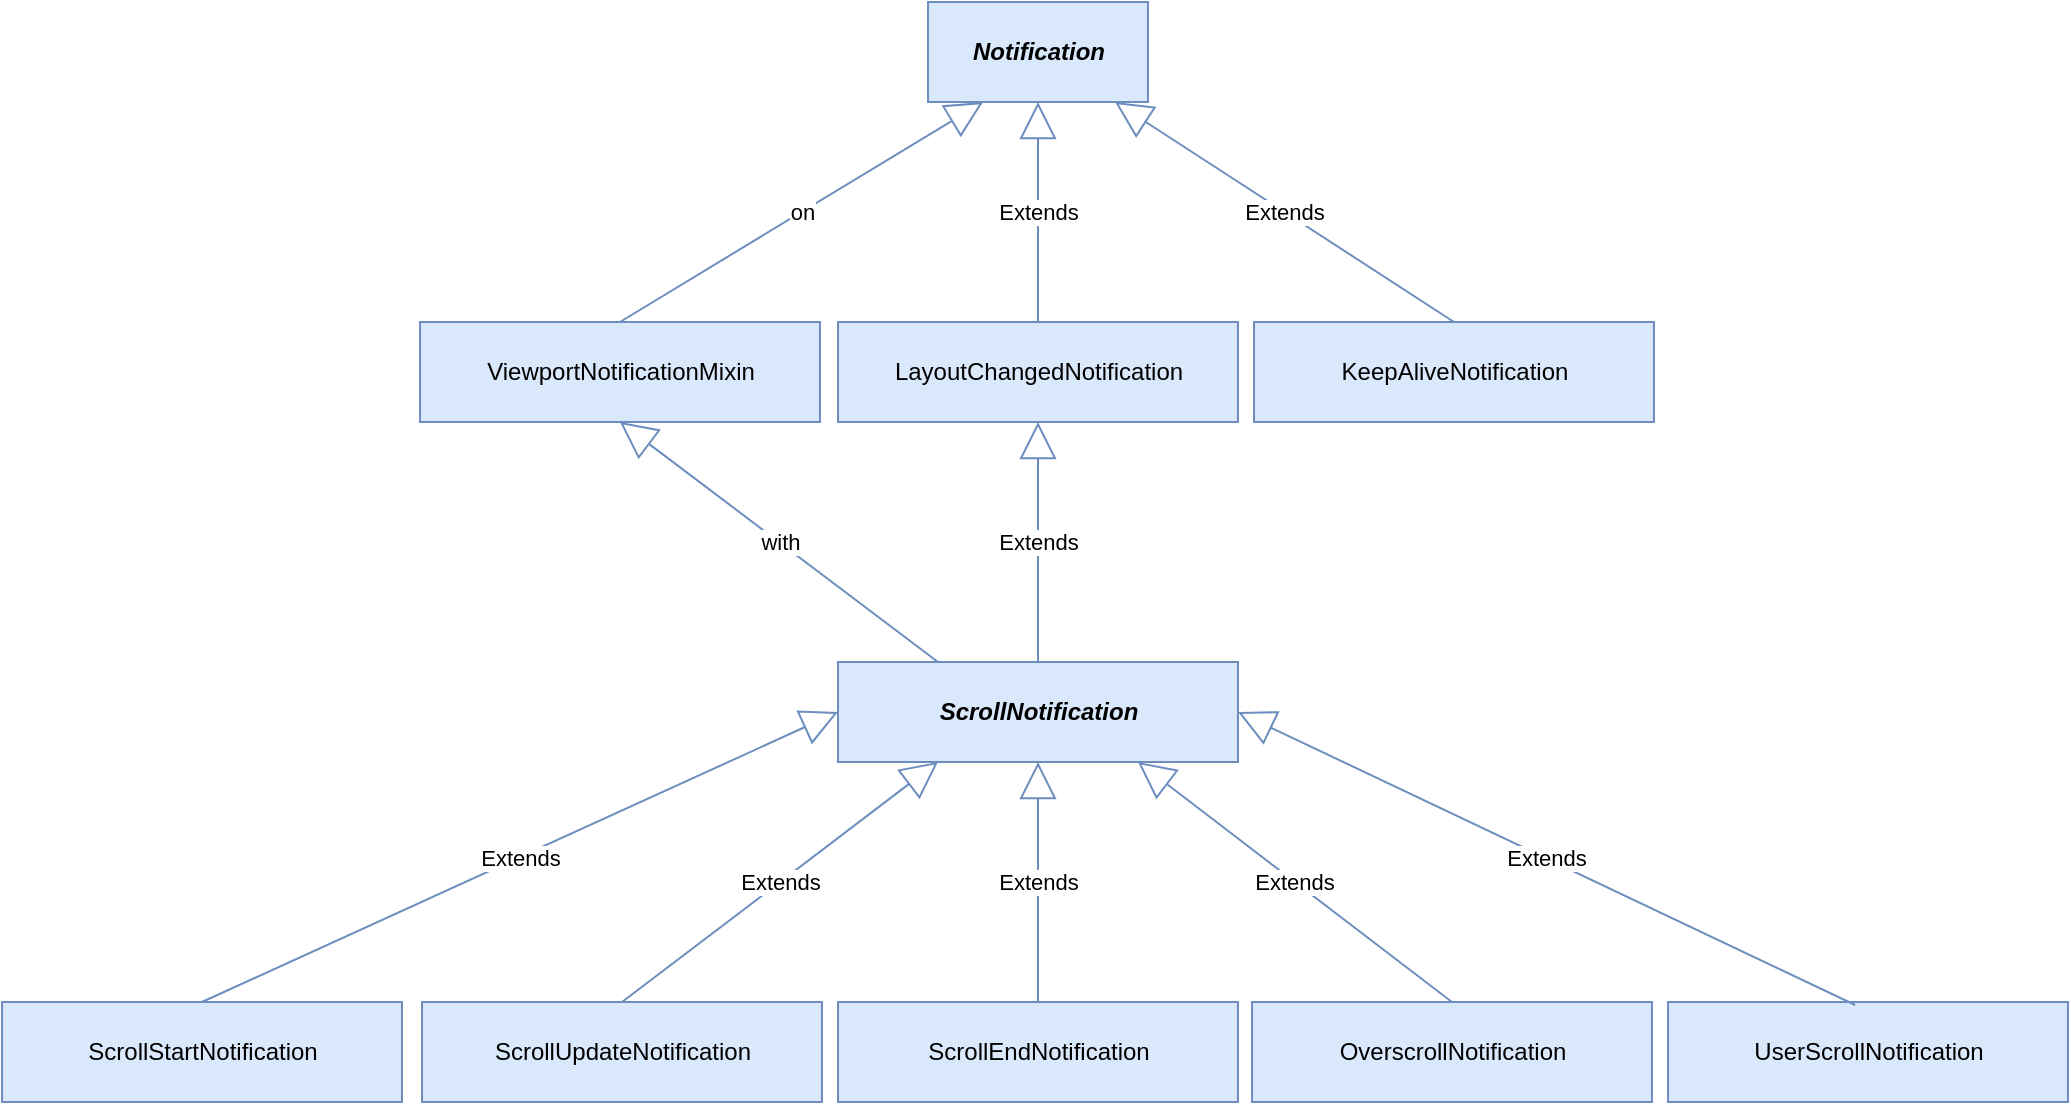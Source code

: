 <mxfile version="20.6.2" type="device"><diagram id="mJtjJ7f4wr9Y7sF4lRT_" name="第 1 页"><mxGraphModel dx="1770" dy="558" grid="1" gridSize="10" guides="1" tooltips="1" connect="1" arrows="1" fold="1" page="1" pageScale="1" pageWidth="827" pageHeight="1169" math="0" shadow="0"><root><mxCell id="0"/><mxCell id="1" parent="0"/><mxCell id="gYf0OEF16MlSBKrzqORm-1" value="Notification" style="html=1;fontStyle=3;fillColor=#dae8fc;strokeColor=#6c8ebf;" vertex="1" parent="1"><mxGeometry x="370" y="180" width="110" height="50" as="geometry"/></mxCell><mxCell id="gYf0OEF16MlSBKrzqORm-2" value="LayoutChangedNotification" style="html=1;fontStyle=0;fillColor=#dae8fc;strokeColor=#6c8ebf;" vertex="1" parent="1"><mxGeometry x="325" y="340" width="200" height="50" as="geometry"/></mxCell><mxCell id="gYf0OEF16MlSBKrzqORm-3" value="Extends" style="endArrow=block;endSize=16;endFill=0;html=1;rounded=0;exitX=0.5;exitY=0;exitDx=0;exitDy=0;entryX=0.5;entryY=1;entryDx=0;entryDy=0;fillColor=#dae8fc;strokeColor=#6c8ebf;" edge="1" parent="1" source="gYf0OEF16MlSBKrzqORm-2" target="gYf0OEF16MlSBKrzqORm-1"><mxGeometry width="160" relative="1" as="geometry"><mxPoint x="430" y="290" as="sourcePoint"/><mxPoint x="590" y="290" as="targetPoint"/></mxGeometry></mxCell><mxCell id="gYf0OEF16MlSBKrzqORm-4" value="ScrollNotification" style="html=1;fontStyle=3;fillColor=#dae8fc;strokeColor=#6c8ebf;" vertex="1" parent="1"><mxGeometry x="325" y="510" width="200" height="50" as="geometry"/></mxCell><mxCell id="gYf0OEF16MlSBKrzqORm-5" value="Extends" style="endArrow=block;endSize=16;endFill=0;html=1;rounded=0;exitX=0.5;exitY=0;exitDx=0;exitDy=0;entryX=0.5;entryY=1;entryDx=0;entryDy=0;fillColor=#dae8fc;strokeColor=#6c8ebf;" edge="1" parent="1" source="gYf0OEF16MlSBKrzqORm-4" target="gYf0OEF16MlSBKrzqORm-2"><mxGeometry width="160" relative="1" as="geometry"><mxPoint x="390" y="360" as="sourcePoint"/><mxPoint x="550" y="360" as="targetPoint"/></mxGeometry></mxCell><mxCell id="gYf0OEF16MlSBKrzqORm-6" value="ScrollStartNotification" style="html=1;fontStyle=0;fillColor=#dae8fc;strokeColor=#6c8ebf;" vertex="1" parent="1"><mxGeometry x="-93" y="680" width="200" height="50" as="geometry"/></mxCell><mxCell id="gYf0OEF16MlSBKrzqORm-7" value="Extends" style="endArrow=block;endSize=16;endFill=0;html=1;rounded=0;exitX=0.5;exitY=0;exitDx=0;exitDy=0;entryX=0;entryY=0.5;entryDx=0;entryDy=0;fillColor=#dae8fc;strokeColor=#6c8ebf;" edge="1" parent="1" source="gYf0OEF16MlSBKrzqORm-6" target="gYf0OEF16MlSBKrzqORm-4"><mxGeometry width="160" relative="1" as="geometry"><mxPoint x="240" y="480" as="sourcePoint"/><mxPoint x="320" y="530" as="targetPoint"/></mxGeometry></mxCell><mxCell id="gYf0OEF16MlSBKrzqORm-8" value="ScrollUpdateNotification" style="html=1;fontStyle=0;fillColor=#dae8fc;strokeColor=#6c8ebf;" vertex="1" parent="1"><mxGeometry x="117" y="680" width="200" height="50" as="geometry"/></mxCell><mxCell id="gYf0OEF16MlSBKrzqORm-9" value="Extends" style="endArrow=block;endSize=16;endFill=0;html=1;rounded=0;exitX=0.5;exitY=0;exitDx=0;exitDy=0;entryX=0.25;entryY=1;entryDx=0;entryDy=0;fillColor=#dae8fc;strokeColor=#6c8ebf;" edge="1" parent="1" source="gYf0OEF16MlSBKrzqORm-8" target="gYf0OEF16MlSBKrzqORm-4"><mxGeometry width="160" relative="1" as="geometry"><mxPoint x="240" y="480" as="sourcePoint"/><mxPoint x="400" y="480" as="targetPoint"/></mxGeometry></mxCell><mxCell id="gYf0OEF16MlSBKrzqORm-10" value="ScrollEndNotification" style="html=1;fontStyle=0;fillColor=#dae8fc;strokeColor=#6c8ebf;" vertex="1" parent="1"><mxGeometry x="325" y="680" width="200" height="50" as="geometry"/></mxCell><mxCell id="gYf0OEF16MlSBKrzqORm-11" value="Extends" style="endArrow=block;endSize=16;endFill=0;html=1;rounded=0;exitX=0.5;exitY=0;exitDx=0;exitDy=0;entryX=0.5;entryY=1;entryDx=0;entryDy=0;fillColor=#dae8fc;strokeColor=#6c8ebf;" edge="1" parent="1" source="gYf0OEF16MlSBKrzqORm-10" target="gYf0OEF16MlSBKrzqORm-4"><mxGeometry width="160" relative="1" as="geometry"><mxPoint x="320" y="510" as="sourcePoint"/><mxPoint x="480" y="510" as="targetPoint"/></mxGeometry></mxCell><mxCell id="gYf0OEF16MlSBKrzqORm-12" value="OverscrollNotification" style="html=1;fontStyle=0;fillColor=#dae8fc;strokeColor=#6c8ebf;" vertex="1" parent="1"><mxGeometry x="532" y="680" width="200" height="50" as="geometry"/></mxCell><mxCell id="gYf0OEF16MlSBKrzqORm-13" value="Extends" style="endArrow=block;endSize=16;endFill=0;html=1;rounded=0;exitX=0.5;exitY=0;exitDx=0;exitDy=0;entryX=0.75;entryY=1;entryDx=0;entryDy=0;fillColor=#dae8fc;strokeColor=#6c8ebf;" edge="1" parent="1" source="gYf0OEF16MlSBKrzqORm-12" target="gYf0OEF16MlSBKrzqORm-4"><mxGeometry width="160" relative="1" as="geometry"><mxPoint x="350" y="510" as="sourcePoint"/><mxPoint x="510" y="510" as="targetPoint"/></mxGeometry></mxCell><mxCell id="gYf0OEF16MlSBKrzqORm-14" value="UserScrollNotification" style="html=1;fontStyle=0;fillColor=#dae8fc;strokeColor=#6c8ebf;" vertex="1" parent="1"><mxGeometry x="740" y="680" width="200" height="50" as="geometry"/></mxCell><mxCell id="gYf0OEF16MlSBKrzqORm-15" value="Extends" style="endArrow=block;endSize=16;endFill=0;html=1;rounded=0;exitX=0.468;exitY=0.03;exitDx=0;exitDy=0;exitPerimeter=0;entryX=1;entryY=0.5;entryDx=0;entryDy=0;fillColor=#dae8fc;strokeColor=#6c8ebf;" edge="1" parent="1" source="gYf0OEF16MlSBKrzqORm-14" target="gYf0OEF16MlSBKrzqORm-4"><mxGeometry width="160" relative="1" as="geometry"><mxPoint x="590" y="510" as="sourcePoint"/><mxPoint x="750" y="510" as="targetPoint"/></mxGeometry></mxCell><mxCell id="gYf0OEF16MlSBKrzqORm-16" value="KeepAliveNotification" style="html=1;fontStyle=0;fillColor=#dae8fc;strokeColor=#6c8ebf;" vertex="1" parent="1"><mxGeometry x="533" y="340" width="200" height="50" as="geometry"/></mxCell><mxCell id="gYf0OEF16MlSBKrzqORm-17" value="Extends" style="endArrow=block;endSize=16;endFill=0;html=1;rounded=0;exitX=0.5;exitY=0;exitDx=0;exitDy=0;fillColor=#dae8fc;strokeColor=#6c8ebf;" edge="1" parent="1" source="gYf0OEF16MlSBKrzqORm-16" target="gYf0OEF16MlSBKrzqORm-1"><mxGeometry width="160" relative="1" as="geometry"><mxPoint x="560" y="400" as="sourcePoint"/><mxPoint x="720" y="400" as="targetPoint"/></mxGeometry></mxCell><mxCell id="gYf0OEF16MlSBKrzqORm-18" value="ViewportNotificationMixin" style="html=1;fontStyle=0;fillColor=#dae8fc;strokeColor=#6c8ebf;" vertex="1" parent="1"><mxGeometry x="116" y="340" width="200" height="50" as="geometry"/></mxCell><mxCell id="gYf0OEF16MlSBKrzqORm-19" value="on" style="endArrow=block;endSize=16;endFill=0;html=1;rounded=0;entryX=0.25;entryY=1;entryDx=0;entryDy=0;exitX=0.5;exitY=0;exitDx=0;exitDy=0;fillColor=#dae8fc;strokeColor=#6c8ebf;" edge="1" parent="1" source="gYf0OEF16MlSBKrzqORm-18" target="gYf0OEF16MlSBKrzqORm-1"><mxGeometry width="160" relative="1" as="geometry"><mxPoint x="370" y="400" as="sourcePoint"/><mxPoint x="530" y="400" as="targetPoint"/></mxGeometry></mxCell><mxCell id="gYf0OEF16MlSBKrzqORm-20" value="with" style="endArrow=block;endSize=16;endFill=0;html=1;rounded=0;exitX=0.25;exitY=0;exitDx=0;exitDy=0;entryX=0.5;entryY=1;entryDx=0;entryDy=0;fillColor=#dae8fc;strokeColor=#6c8ebf;" edge="1" parent="1" source="gYf0OEF16MlSBKrzqORm-4" target="gYf0OEF16MlSBKrzqORm-18"><mxGeometry width="160" relative="1" as="geometry"><mxPoint x="370" y="400" as="sourcePoint"/><mxPoint x="530" y="400" as="targetPoint"/></mxGeometry></mxCell></root></mxGraphModel></diagram></mxfile>